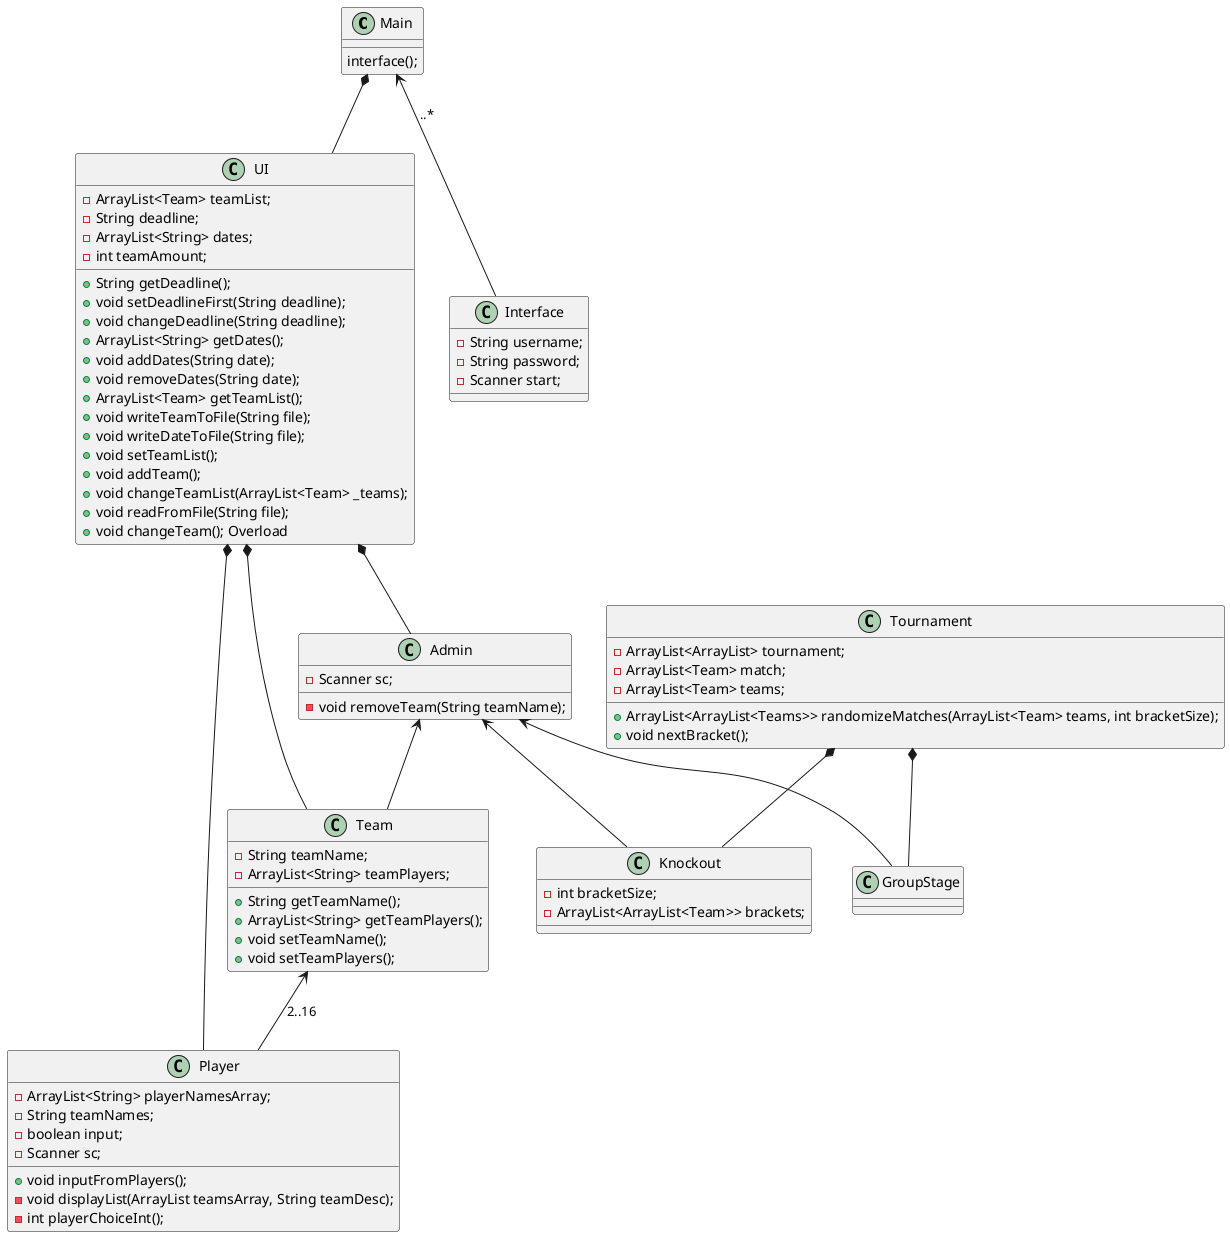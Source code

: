 @startuml
class Main {
    interface();

}

Main *-- UI

class UI{
    - ArrayList<Team> teamList;
    - String deadline;
    - ArrayList<String> dates;
    - int teamAmount;
    + String getDeadline();
    + void setDeadlineFirst(String deadline);
    + void changeDeadline(String deadline);
    + ArrayList<String> getDates();
    + void addDates(String date);
    + void removeDates(String date);
    + ArrayList<Team> getTeamList();
    + void writeTeamToFile(String file);
    + void writeDateToFile(String file);
    + void setTeamList();
    + void addTeam();
    + void changeTeamList(ArrayList<Team> _teams);
    + void readFromFile(String file);
    + void changeTeam(); Overload
}

UI *-- Player
UI *-- Team
UI *-- Admin

class Player{
    - ArrayList<String> playerNamesArray;
    - String teamNames;
    - boolean input;
    - Scanner sc;

    + void inputFromPlayers();
    - void displayList(ArrayList teamsArray, String teamDesc);
    - int playerChoiceInt();
}

class Team{
    - String teamName;
    - ArrayList<String> teamPlayers;
    + String getTeamName();
    + ArrayList<String> getTeamPlayers();
    + void setTeamName();
    + void setTeamPlayers();


}

class Admin{
    - Scanner sc;
    - void removeTeam(String teamName);


}


class Knockout{
    - int bracketSize;
    - ArrayList<ArrayList<Team>> brackets;


}

class GroupStage{


}

class Tournament{
    - ArrayList<ArrayList> tournament;
    - ArrayList<Team> match;
    - ArrayList<Team> teams;
    + ArrayList<ArrayList<Teams>> randomizeMatches(ArrayList<Team> teams, int bracketSize);
    + void nextBracket();

}

class Interface {
    - String username;
    - String password;
    - Scanner start;
}

Team <-- Player : 2..16
Main <-- Interface : ..*
Admin <-- Knockout
Admin <-- GroupStage
Admin <-- Team

Tournament *-- Knockout
Tournament *-- GroupStage


@enduml